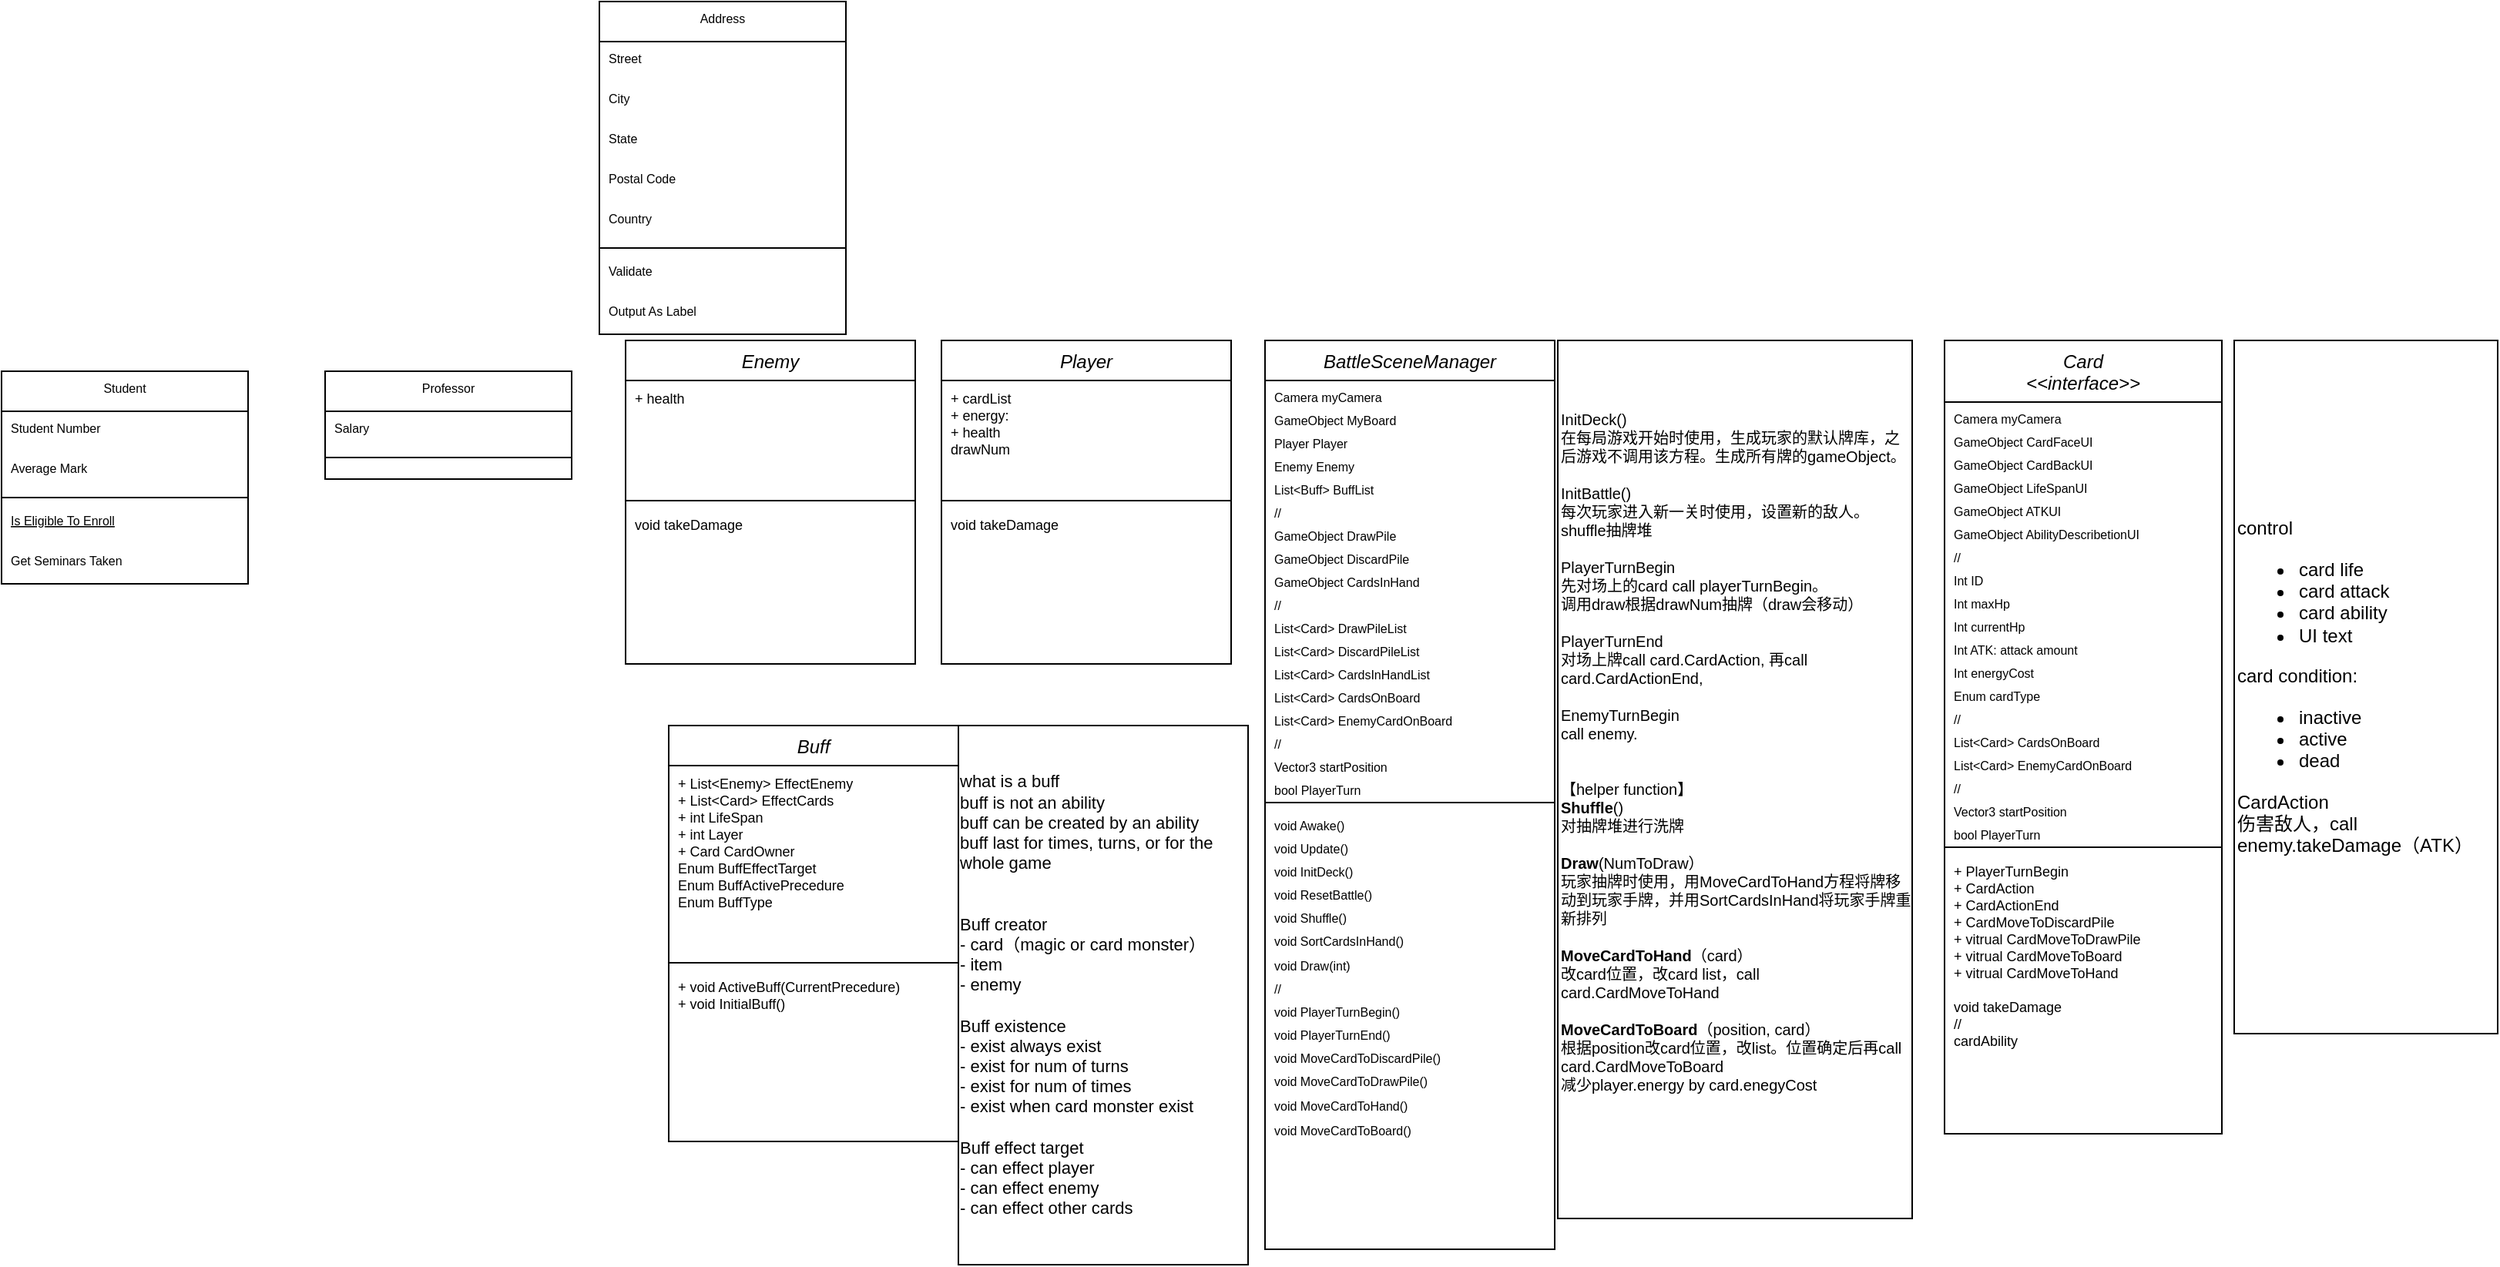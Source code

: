 <mxfile version="21.3.5" type="github">
  <diagram id="C5RBs43oDa-KdzZeNtuy" name="Page-1">
    <mxGraphModel dx="1185" dy="661" grid="1" gridSize="10" guides="1" tooltips="1" connect="1" arrows="1" fold="1" page="1" pageScale="1" pageWidth="1920" pageHeight="1200" math="0" shadow="0">
      <root>
        <mxCell id="WIyWlLk6GJQsqaUBKTNV-0" />
        <mxCell id="WIyWlLk6GJQsqaUBKTNV-1" parent="WIyWlLk6GJQsqaUBKTNV-0" />
        <mxCell id="zkfFHV4jXpPFQw0GAbJ--0" value="BattleSceneManager" style="swimlane;fontStyle=2;align=center;verticalAlign=top;childLayout=stackLayout;horizontal=1;startSize=26;horizontalStack=0;resizeParent=1;resizeLast=0;collapsible=1;marginBottom=0;rounded=0;shadow=0;strokeWidth=1;fontSize=12;" parent="WIyWlLk6GJQsqaUBKTNV-1" vertex="1">
          <mxGeometry x="940" y="340" width="188" height="590" as="geometry">
            <mxRectangle x="230" y="140" width="160" height="26" as="alternateBounds" />
          </mxGeometry>
        </mxCell>
        <mxCell id="zkfFHV4jXpPFQw0GAbJ--1" value="Camera myCamera" style="text;align=left;verticalAlign=top;spacingLeft=4;spacingRight=4;overflow=hidden;rotatable=0;points=[[0,0.5],[1,0.5]];portConstraint=eastwest;fontSize=8;" parent="zkfFHV4jXpPFQw0GAbJ--0" vertex="1">
          <mxGeometry y="26" width="188" height="15" as="geometry" />
        </mxCell>
        <mxCell id="YYJl7h6oAbYJ0HVccWD1-96" value="GameObject MyBoard" style="text;align=left;verticalAlign=top;spacingLeft=4;spacingRight=4;overflow=hidden;rotatable=0;points=[[0,0.5],[1,0.5]];portConstraint=eastwest;rounded=0;shadow=0;html=0;fontSize=8;" vertex="1" parent="zkfFHV4jXpPFQw0GAbJ--0">
          <mxGeometry y="41" width="188" height="15" as="geometry" />
        </mxCell>
        <mxCell id="zkfFHV4jXpPFQw0GAbJ--2" value="Player Player" style="text;align=left;verticalAlign=top;spacingLeft=4;spacingRight=4;overflow=hidden;rotatable=0;points=[[0,0.5],[1,0.5]];portConstraint=eastwest;rounded=0;shadow=0;html=0;fontSize=8;" parent="zkfFHV4jXpPFQw0GAbJ--0" vertex="1">
          <mxGeometry y="56" width="188" height="15" as="geometry" />
        </mxCell>
        <mxCell id="YYJl7h6oAbYJ0HVccWD1-98" value="Enemy Enemy" style="text;align=left;verticalAlign=top;spacingLeft=4;spacingRight=4;overflow=hidden;rotatable=0;points=[[0,0.5],[1,0.5]];portConstraint=eastwest;rounded=0;shadow=0;html=0;fontSize=8;" vertex="1" parent="zkfFHV4jXpPFQw0GAbJ--0">
          <mxGeometry y="71" width="188" height="15" as="geometry" />
        </mxCell>
        <mxCell id="YYJl7h6oAbYJ0HVccWD1-99" value="List&lt;Buff&gt; BuffList" style="text;align=left;verticalAlign=top;spacingLeft=4;spacingRight=4;overflow=hidden;rotatable=0;points=[[0,0.5],[1,0.5]];portConstraint=eastwest;rounded=0;shadow=0;html=0;fontSize=8;" vertex="1" parent="zkfFHV4jXpPFQw0GAbJ--0">
          <mxGeometry y="86" width="188" height="15" as="geometry" />
        </mxCell>
        <mxCell id="YYJl7h6oAbYJ0HVccWD1-97" value="//" style="text;align=left;verticalAlign=top;spacingLeft=4;spacingRight=4;overflow=hidden;rotatable=0;points=[[0,0.5],[1,0.5]];portConstraint=eastwest;rounded=0;shadow=0;html=0;fontSize=8;" vertex="1" parent="zkfFHV4jXpPFQw0GAbJ--0">
          <mxGeometry y="101" width="188" height="15" as="geometry" />
        </mxCell>
        <mxCell id="zkfFHV4jXpPFQw0GAbJ--3" value="GameObject DrawPile" style="text;align=left;verticalAlign=top;spacingLeft=4;spacingRight=4;overflow=hidden;rotatable=0;points=[[0,0.5],[1,0.5]];portConstraint=eastwest;rounded=0;shadow=0;html=0;fontSize=8;" parent="zkfFHV4jXpPFQw0GAbJ--0" vertex="1">
          <mxGeometry y="116" width="188" height="15" as="geometry" />
        </mxCell>
        <mxCell id="YYJl7h6oAbYJ0HVccWD1-6" value="GameObject DiscardPile" style="text;align=left;verticalAlign=top;spacingLeft=4;spacingRight=4;overflow=hidden;rotatable=0;points=[[0,0.5],[1,0.5]];portConstraint=eastwest;rounded=0;shadow=0;html=0;fontSize=8;" vertex="1" parent="zkfFHV4jXpPFQw0GAbJ--0">
          <mxGeometry y="131" width="188" height="15" as="geometry" />
        </mxCell>
        <mxCell id="zkfFHV4jXpPFQw0GAbJ--5" value="GameObject CardsInHand&#xa;" style="text;align=left;verticalAlign=top;spacingLeft=4;spacingRight=4;overflow=hidden;rotatable=0;points=[[0,0.5],[1,0.5]];portConstraint=eastwest;fontSize=8;" parent="zkfFHV4jXpPFQw0GAbJ--0" vertex="1">
          <mxGeometry y="146" width="188" height="15" as="geometry" />
        </mxCell>
        <mxCell id="YYJl7h6oAbYJ0HVccWD1-19" value="//" style="text;align=left;verticalAlign=top;spacingLeft=4;spacingRight=4;overflow=hidden;rotatable=0;points=[[0,0.5],[1,0.5]];portConstraint=eastwest;fontSize=8;" vertex="1" parent="zkfFHV4jXpPFQw0GAbJ--0">
          <mxGeometry y="161" width="188" height="15" as="geometry" />
        </mxCell>
        <mxCell id="YYJl7h6oAbYJ0HVccWD1-8" value="List&lt;Card&gt; DrawPileList" style="text;align=left;verticalAlign=top;spacingLeft=4;spacingRight=4;overflow=hidden;rotatable=0;points=[[0,0.5],[1,0.5]];portConstraint=eastwest;fontSize=8;" vertex="1" parent="zkfFHV4jXpPFQw0GAbJ--0">
          <mxGeometry y="176" width="188" height="15" as="geometry" />
        </mxCell>
        <mxCell id="YYJl7h6oAbYJ0HVccWD1-20" value="List&lt;Card&gt; DiscardPileList" style="text;align=left;verticalAlign=top;spacingLeft=4;spacingRight=4;overflow=hidden;rotatable=0;points=[[0,0.5],[1,0.5]];portConstraint=eastwest;fontSize=8;" vertex="1" parent="zkfFHV4jXpPFQw0GAbJ--0">
          <mxGeometry y="191" width="188" height="15" as="geometry" />
        </mxCell>
        <mxCell id="YYJl7h6oAbYJ0HVccWD1-10" value="List&lt;Card&gt; CardsInHandList" style="text;align=left;verticalAlign=top;spacingLeft=4;spacingRight=4;overflow=hidden;rotatable=0;points=[[0,0.5],[1,0.5]];portConstraint=eastwest;fontSize=8;" vertex="1" parent="zkfFHV4jXpPFQw0GAbJ--0">
          <mxGeometry y="206" width="188" height="15" as="geometry" />
        </mxCell>
        <mxCell id="YYJl7h6oAbYJ0HVccWD1-21" value="List&lt;Card&gt; CardsOnBoard&#xa;" style="text;align=left;verticalAlign=top;spacingLeft=4;spacingRight=4;overflow=hidden;rotatable=0;points=[[0,0.5],[1,0.5]];portConstraint=eastwest;fontSize=8;" vertex="1" parent="zkfFHV4jXpPFQw0GAbJ--0">
          <mxGeometry y="221" width="188" height="15" as="geometry" />
        </mxCell>
        <mxCell id="YYJl7h6oAbYJ0HVccWD1-63" value="List&lt;Card&gt; EnemyCardOnBoard&#xa;" style="text;align=left;verticalAlign=top;spacingLeft=4;spacingRight=4;overflow=hidden;rotatable=0;points=[[0,0.5],[1,0.5]];portConstraint=eastwest;fontSize=8;" vertex="1" parent="zkfFHV4jXpPFQw0GAbJ--0">
          <mxGeometry y="236" width="188" height="15" as="geometry" />
        </mxCell>
        <mxCell id="YYJl7h6oAbYJ0HVccWD1-22" value="//" style="text;align=left;verticalAlign=top;spacingLeft=4;spacingRight=4;overflow=hidden;rotatable=0;points=[[0,0.5],[1,0.5]];portConstraint=eastwest;fontSize=8;" vertex="1" parent="zkfFHV4jXpPFQw0GAbJ--0">
          <mxGeometry y="251" width="188" height="15" as="geometry" />
        </mxCell>
        <mxCell id="YYJl7h6oAbYJ0HVccWD1-17" value="Vector3 startPosition&#xa;" style="text;align=left;verticalAlign=top;spacingLeft=4;spacingRight=4;overflow=hidden;rotatable=0;points=[[0,0.5],[1,0.5]];portConstraint=eastwest;fontSize=8;" vertex="1" parent="zkfFHV4jXpPFQw0GAbJ--0">
          <mxGeometry y="266" width="188" height="15" as="geometry" />
        </mxCell>
        <mxCell id="YYJl7h6oAbYJ0HVccWD1-14" value="bool PlayerTurn&#xa;" style="text;align=left;verticalAlign=top;spacingLeft=4;spacingRight=4;overflow=hidden;rotatable=0;points=[[0,0.5],[1,0.5]];portConstraint=eastwest;fontSize=8;" vertex="1" parent="zkfFHV4jXpPFQw0GAbJ--0">
          <mxGeometry y="281" width="188" height="15" as="geometry" />
        </mxCell>
        <mxCell id="YYJl7h6oAbYJ0HVccWD1-13" value="" style="line;html=1;strokeWidth=1;align=left;verticalAlign=middle;spacingTop=-1;spacingLeft=3;spacingRight=3;rotatable=0;labelPosition=right;points=[];portConstraint=eastwest;fontSize=8;" vertex="1" parent="zkfFHV4jXpPFQw0GAbJ--0">
          <mxGeometry y="296" width="188" height="8" as="geometry" />
        </mxCell>
        <mxCell id="YYJl7h6oAbYJ0HVccWD1-23" value="void Awake()" style="text;align=left;verticalAlign=top;spacingLeft=4;spacingRight=4;overflow=hidden;rotatable=0;points=[[0,0.5],[1,0.5]];portConstraint=eastwest;fontSize=8;" vertex="1" parent="zkfFHV4jXpPFQw0GAbJ--0">
          <mxGeometry y="304" width="188" height="15" as="geometry" />
        </mxCell>
        <mxCell id="YYJl7h6oAbYJ0HVccWD1-24" value="void Update()" style="text;align=left;verticalAlign=top;spacingLeft=4;spacingRight=4;overflow=hidden;rotatable=0;points=[[0,0.5],[1,0.5]];portConstraint=eastwest;fontSize=8;" vertex="1" parent="zkfFHV4jXpPFQw0GAbJ--0">
          <mxGeometry y="319" width="188" height="15" as="geometry" />
        </mxCell>
        <mxCell id="YYJl7h6oAbYJ0HVccWD1-30" value="void InitDeck()" style="text;align=left;verticalAlign=top;spacingLeft=4;spacingRight=4;overflow=hidden;rotatable=0;points=[[0,0.5],[1,0.5]];portConstraint=eastwest;fontSize=8;" vertex="1" parent="zkfFHV4jXpPFQw0GAbJ--0">
          <mxGeometry y="334" width="188" height="15" as="geometry" />
        </mxCell>
        <mxCell id="YYJl7h6oAbYJ0HVccWD1-32" value="void ResetBattle()" style="text;align=left;verticalAlign=top;spacingLeft=4;spacingRight=4;overflow=hidden;rotatable=0;points=[[0,0.5],[1,0.5]];portConstraint=eastwest;fontSize=8;" vertex="1" parent="zkfFHV4jXpPFQw0GAbJ--0">
          <mxGeometry y="349" width="188" height="15" as="geometry" />
        </mxCell>
        <mxCell id="YYJl7h6oAbYJ0HVccWD1-26" value="void Shuffle()&#xa;" style="text;align=left;verticalAlign=top;spacingLeft=4;spacingRight=4;overflow=hidden;rotatable=0;points=[[0,0.5],[1,0.5]];portConstraint=eastwest;fontSize=8;" vertex="1" parent="zkfFHV4jXpPFQw0GAbJ--0">
          <mxGeometry y="364" width="188" height="15" as="geometry" />
        </mxCell>
        <mxCell id="YYJl7h6oAbYJ0HVccWD1-58" value="void SortCardsInHand()" style="text;align=left;verticalAlign=top;spacingLeft=4;spacingRight=4;overflow=hidden;rotatable=0;points=[[0,0.5],[1,0.5]];portConstraint=eastwest;fontSize=8;" vertex="1" parent="zkfFHV4jXpPFQw0GAbJ--0">
          <mxGeometry y="379" width="188" height="16" as="geometry" />
        </mxCell>
        <mxCell id="YYJl7h6oAbYJ0HVccWD1-25" value="void Draw(int)&#xa;" style="text;align=left;verticalAlign=top;spacingLeft=4;spacingRight=4;overflow=hidden;rotatable=0;points=[[0,0.5],[1,0.5]];portConstraint=eastwest;fontSize=8;" vertex="1" parent="zkfFHV4jXpPFQw0GAbJ--0">
          <mxGeometry y="395" width="188" height="15" as="geometry" />
        </mxCell>
        <mxCell id="YYJl7h6oAbYJ0HVccWD1-59" value="//&#xa;" style="text;align=left;verticalAlign=top;spacingLeft=4;spacingRight=4;overflow=hidden;rotatable=0;points=[[0,0.5],[1,0.5]];portConstraint=eastwest;fontSize=8;" vertex="1" parent="zkfFHV4jXpPFQw0GAbJ--0">
          <mxGeometry y="410" width="188" height="15" as="geometry" />
        </mxCell>
        <mxCell id="YYJl7h6oAbYJ0HVccWD1-27" value="void PlayerTurnBegin()&#xa;" style="text;align=left;verticalAlign=top;spacingLeft=4;spacingRight=4;overflow=hidden;rotatable=0;points=[[0,0.5],[1,0.5]];portConstraint=eastwest;fontSize=8;" vertex="1" parent="zkfFHV4jXpPFQw0GAbJ--0">
          <mxGeometry y="425" width="188" height="15" as="geometry" />
        </mxCell>
        <mxCell id="YYJl7h6oAbYJ0HVccWD1-28" value="void PlayerTurnEnd()&#xa;" style="text;align=left;verticalAlign=top;spacingLeft=4;spacingRight=4;overflow=hidden;rotatable=0;points=[[0,0.5],[1,0.5]];portConstraint=eastwest;fontSize=8;" vertex="1" parent="zkfFHV4jXpPFQw0GAbJ--0">
          <mxGeometry y="440" width="188" height="15" as="geometry" />
        </mxCell>
        <mxCell id="YYJl7h6oAbYJ0HVccWD1-29" value="void MoveCardToDiscardPile()" style="text;align=left;verticalAlign=top;spacingLeft=4;spacingRight=4;overflow=hidden;rotatable=0;points=[[0,0.5],[1,0.5]];portConstraint=eastwest;fontSize=8;" vertex="1" parent="zkfFHV4jXpPFQw0GAbJ--0">
          <mxGeometry y="455" width="188" height="15" as="geometry" />
        </mxCell>
        <mxCell id="YYJl7h6oAbYJ0HVccWD1-31" value="void MoveCardToDrawPile()&#xa;" style="text;align=left;verticalAlign=top;spacingLeft=4;spacingRight=4;overflow=hidden;rotatable=0;points=[[0,0.5],[1,0.5]];portConstraint=eastwest;fontSize=8;" vertex="1" parent="zkfFHV4jXpPFQw0GAbJ--0">
          <mxGeometry y="470" width="188" height="16" as="geometry" />
        </mxCell>
        <mxCell id="YYJl7h6oAbYJ0HVccWD1-56" value="void MoveCardToHand()&#xa;" style="text;align=left;verticalAlign=top;spacingLeft=4;spacingRight=4;overflow=hidden;rotatable=0;points=[[0,0.5],[1,0.5]];portConstraint=eastwest;fontSize=8;" vertex="1" parent="zkfFHV4jXpPFQw0GAbJ--0">
          <mxGeometry y="486" width="188" height="16" as="geometry" />
        </mxCell>
        <mxCell id="YYJl7h6oAbYJ0HVccWD1-57" value="void MoveCardToBoard()" style="text;align=left;verticalAlign=top;spacingLeft=4;spacingRight=4;overflow=hidden;rotatable=0;points=[[0,0.5],[1,0.5]];portConstraint=eastwest;fontSize=8;" vertex="1" parent="zkfFHV4jXpPFQw0GAbJ--0">
          <mxGeometry y="502" width="188" height="16" as="geometry" />
        </mxCell>
        <mxCell id="zkfFHV4jXpPFQw0GAbJ--6" value="Student" style="swimlane;fontStyle=0;align=center;verticalAlign=top;childLayout=stackLayout;horizontal=1;startSize=26;horizontalStack=0;resizeParent=1;resizeLast=0;collapsible=1;marginBottom=0;rounded=0;shadow=0;strokeWidth=1;fontSize=8;" parent="WIyWlLk6GJQsqaUBKTNV-1" vertex="1">
          <mxGeometry x="120" y="360" width="160" height="138" as="geometry">
            <mxRectangle x="130" y="380" width="160" height="26" as="alternateBounds" />
          </mxGeometry>
        </mxCell>
        <mxCell id="zkfFHV4jXpPFQw0GAbJ--7" value="Student Number" style="text;align=left;verticalAlign=top;spacingLeft=4;spacingRight=4;overflow=hidden;rotatable=0;points=[[0,0.5],[1,0.5]];portConstraint=eastwest;fontSize=8;" parent="zkfFHV4jXpPFQw0GAbJ--6" vertex="1">
          <mxGeometry y="26" width="160" height="26" as="geometry" />
        </mxCell>
        <mxCell id="zkfFHV4jXpPFQw0GAbJ--8" value="Average Mark" style="text;align=left;verticalAlign=top;spacingLeft=4;spacingRight=4;overflow=hidden;rotatable=0;points=[[0,0.5],[1,0.5]];portConstraint=eastwest;rounded=0;shadow=0;html=0;fontSize=8;" parent="zkfFHV4jXpPFQw0GAbJ--6" vertex="1">
          <mxGeometry y="52" width="160" height="26" as="geometry" />
        </mxCell>
        <mxCell id="zkfFHV4jXpPFQw0GAbJ--9" value="" style="line;html=1;strokeWidth=1;align=left;verticalAlign=middle;spacingTop=-1;spacingLeft=3;spacingRight=3;rotatable=0;labelPosition=right;points=[];portConstraint=eastwest;fontSize=8;" parent="zkfFHV4jXpPFQw0GAbJ--6" vertex="1">
          <mxGeometry y="78" width="160" height="8" as="geometry" />
        </mxCell>
        <mxCell id="zkfFHV4jXpPFQw0GAbJ--10" value="Is Eligible To Enroll" style="text;align=left;verticalAlign=top;spacingLeft=4;spacingRight=4;overflow=hidden;rotatable=0;points=[[0,0.5],[1,0.5]];portConstraint=eastwest;fontStyle=4;fontSize=8;" parent="zkfFHV4jXpPFQw0GAbJ--6" vertex="1">
          <mxGeometry y="86" width="160" height="26" as="geometry" />
        </mxCell>
        <mxCell id="zkfFHV4jXpPFQw0GAbJ--11" value="Get Seminars Taken" style="text;align=left;verticalAlign=top;spacingLeft=4;spacingRight=4;overflow=hidden;rotatable=0;points=[[0,0.5],[1,0.5]];portConstraint=eastwest;fontSize=8;" parent="zkfFHV4jXpPFQw0GAbJ--6" vertex="1">
          <mxGeometry y="112" width="160" height="26" as="geometry" />
        </mxCell>
        <mxCell id="zkfFHV4jXpPFQw0GAbJ--13" value="Professor" style="swimlane;fontStyle=0;align=center;verticalAlign=top;childLayout=stackLayout;horizontal=1;startSize=26;horizontalStack=0;resizeParent=1;resizeLast=0;collapsible=1;marginBottom=0;rounded=0;shadow=0;strokeWidth=1;fontSize=8;" parent="WIyWlLk6GJQsqaUBKTNV-1" vertex="1">
          <mxGeometry x="330" y="360" width="160" height="70" as="geometry">
            <mxRectangle x="340" y="380" width="170" height="26" as="alternateBounds" />
          </mxGeometry>
        </mxCell>
        <mxCell id="zkfFHV4jXpPFQw0GAbJ--14" value="Salary" style="text;align=left;verticalAlign=top;spacingLeft=4;spacingRight=4;overflow=hidden;rotatable=0;points=[[0,0.5],[1,0.5]];portConstraint=eastwest;fontSize=8;" parent="zkfFHV4jXpPFQw0GAbJ--13" vertex="1">
          <mxGeometry y="26" width="160" height="26" as="geometry" />
        </mxCell>
        <mxCell id="zkfFHV4jXpPFQw0GAbJ--15" value="" style="line;html=1;strokeWidth=1;align=left;verticalAlign=middle;spacingTop=-1;spacingLeft=3;spacingRight=3;rotatable=0;labelPosition=right;points=[];portConstraint=eastwest;fontSize=8;" parent="zkfFHV4jXpPFQw0GAbJ--13" vertex="1">
          <mxGeometry y="52" width="160" height="8" as="geometry" />
        </mxCell>
        <mxCell id="zkfFHV4jXpPFQw0GAbJ--17" value="Address" style="swimlane;fontStyle=0;align=center;verticalAlign=top;childLayout=stackLayout;horizontal=1;startSize=26;horizontalStack=0;resizeParent=1;resizeLast=0;collapsible=1;marginBottom=0;rounded=0;shadow=0;strokeWidth=1;fontSize=8;" parent="WIyWlLk6GJQsqaUBKTNV-1" vertex="1">
          <mxGeometry x="508" y="120" width="160" height="216" as="geometry">
            <mxRectangle x="550" y="140" width="160" height="26" as="alternateBounds" />
          </mxGeometry>
        </mxCell>
        <mxCell id="zkfFHV4jXpPFQw0GAbJ--18" value="Street" style="text;align=left;verticalAlign=top;spacingLeft=4;spacingRight=4;overflow=hidden;rotatable=0;points=[[0,0.5],[1,0.5]];portConstraint=eastwest;fontSize=8;" parent="zkfFHV4jXpPFQw0GAbJ--17" vertex="1">
          <mxGeometry y="26" width="160" height="26" as="geometry" />
        </mxCell>
        <mxCell id="zkfFHV4jXpPFQw0GAbJ--19" value="City" style="text;align=left;verticalAlign=top;spacingLeft=4;spacingRight=4;overflow=hidden;rotatable=0;points=[[0,0.5],[1,0.5]];portConstraint=eastwest;rounded=0;shadow=0;html=0;fontSize=8;" parent="zkfFHV4jXpPFQw0GAbJ--17" vertex="1">
          <mxGeometry y="52" width="160" height="26" as="geometry" />
        </mxCell>
        <mxCell id="zkfFHV4jXpPFQw0GAbJ--20" value="State" style="text;align=left;verticalAlign=top;spacingLeft=4;spacingRight=4;overflow=hidden;rotatable=0;points=[[0,0.5],[1,0.5]];portConstraint=eastwest;rounded=0;shadow=0;html=0;fontSize=8;" parent="zkfFHV4jXpPFQw0GAbJ--17" vertex="1">
          <mxGeometry y="78" width="160" height="26" as="geometry" />
        </mxCell>
        <mxCell id="zkfFHV4jXpPFQw0GAbJ--21" value="Postal Code" style="text;align=left;verticalAlign=top;spacingLeft=4;spacingRight=4;overflow=hidden;rotatable=0;points=[[0,0.5],[1,0.5]];portConstraint=eastwest;rounded=0;shadow=0;html=0;fontSize=8;" parent="zkfFHV4jXpPFQw0GAbJ--17" vertex="1">
          <mxGeometry y="104" width="160" height="26" as="geometry" />
        </mxCell>
        <mxCell id="zkfFHV4jXpPFQw0GAbJ--22" value="Country" style="text;align=left;verticalAlign=top;spacingLeft=4;spacingRight=4;overflow=hidden;rotatable=0;points=[[0,0.5],[1,0.5]];portConstraint=eastwest;rounded=0;shadow=0;html=0;fontSize=8;" parent="zkfFHV4jXpPFQw0GAbJ--17" vertex="1">
          <mxGeometry y="130" width="160" height="26" as="geometry" />
        </mxCell>
        <mxCell id="zkfFHV4jXpPFQw0GAbJ--23" value="" style="line;html=1;strokeWidth=1;align=left;verticalAlign=middle;spacingTop=-1;spacingLeft=3;spacingRight=3;rotatable=0;labelPosition=right;points=[];portConstraint=eastwest;fontSize=8;" parent="zkfFHV4jXpPFQw0GAbJ--17" vertex="1">
          <mxGeometry y="156" width="160" height="8" as="geometry" />
        </mxCell>
        <mxCell id="zkfFHV4jXpPFQw0GAbJ--24" value="Validate" style="text;align=left;verticalAlign=top;spacingLeft=4;spacingRight=4;overflow=hidden;rotatable=0;points=[[0,0.5],[1,0.5]];portConstraint=eastwest;fontSize=8;" parent="zkfFHV4jXpPFQw0GAbJ--17" vertex="1">
          <mxGeometry y="164" width="160" height="26" as="geometry" />
        </mxCell>
        <mxCell id="zkfFHV4jXpPFQw0GAbJ--25" value="Output As Label" style="text;align=left;verticalAlign=top;spacingLeft=4;spacingRight=4;overflow=hidden;rotatable=0;points=[[0,0.5],[1,0.5]];portConstraint=eastwest;fontSize=8;" parent="zkfFHV4jXpPFQw0GAbJ--17" vertex="1">
          <mxGeometry y="190" width="160" height="26" as="geometry" />
        </mxCell>
        <mxCell id="YYJl7h6oAbYJ0HVccWD1-62" value="&lt;font style=&quot;font-size: 10px;&quot;&gt;&lt;font style=&quot;font-size: 10px;&quot;&gt;InitDeck()&amp;nbsp;&lt;br style=&quot;font-size: 10px;&quot;&gt;在每局游戏开始时使用，生成玩家的默认牌库，之后游戏不调用该方程。生成所有牌的gameObject。&lt;br style=&quot;font-size: 10px;&quot;&gt;&lt;br style=&quot;font-size: 10px;&quot;&gt;InitBattle()&lt;br style=&quot;font-size: 10px;&quot;&gt;每次玩家进入新一关时使用，设置新的敌人。shuffle抽牌堆&lt;br&gt;&lt;br&gt;PlayerTurnBegin&lt;br&gt;先对场上的card call playerTurnBegin。&lt;br&gt;调用draw根据drawNum抽牌（draw会移动）&lt;br&gt;&lt;br&gt;PlayerTurnEnd&lt;br&gt;对场上牌call card.CardAction, 再call card.CardActionEnd,&lt;br&gt;&lt;br&gt;EnemyTurnBegin&lt;br&gt;call enemy.&lt;br&gt;&lt;br&gt;&lt;br&gt;【helper function】&lt;br style=&quot;font-size: 10px;&quot;&gt;&lt;b&gt;Shuffle&lt;/b&gt;()&lt;br style=&quot;font-size: 10px;&quot;&gt;对抽牌堆进行洗牌&lt;br style=&quot;font-size: 10px;&quot;&gt;&lt;br style=&quot;font-size: 10px;&quot;&gt;&lt;b&gt;Draw&lt;/b&gt;(NumToDraw）&lt;br style=&quot;font-size: 10px;&quot;&gt;玩家抽牌时使用，用MoveCardToHand方程将牌移动到玩家手牌，并用SortCardsInHand将玩家手牌重新排列&lt;br&gt;&lt;/font&gt;&lt;br&gt;&lt;b&gt;MoveCardToHand&lt;/b&gt;（card）&lt;br&gt;改card位置，改card list，call card.CardMoveToHand&amp;nbsp;&lt;br style=&quot;font-size: 10px;&quot;&gt;&lt;br&gt;&lt;b&gt;MoveCardToBoard&lt;/b&gt;（position, card）&lt;br&gt;根据position改card位置，改list。位置确定后再call card.CardMoveToBoard&lt;br&gt;减少player.energy by card.enegyCost&lt;br&gt;&lt;br&gt;&lt;br style=&quot;font-size: 10px;&quot;&gt;&lt;/font&gt;&lt;br style=&quot;font-size: 10px;&quot;&gt;&lt;div style=&quot;text-align: justify; font-size: 10px;&quot;&gt;&lt;/div&gt;" style="rounded=0;whiteSpace=wrap;html=1;align=left;fontSize=10;" vertex="1" parent="WIyWlLk6GJQsqaUBKTNV-1">
          <mxGeometry x="1130" y="340" width="230" height="570" as="geometry" />
        </mxCell>
        <mxCell id="YYJl7h6oAbYJ0HVccWD1-64" value="Card&#xa;&lt;&lt;interface&gt;&gt;" style="swimlane;fontStyle=2;align=center;verticalAlign=top;childLayout=stackLayout;horizontal=1;startSize=40;horizontalStack=0;resizeParent=1;resizeLast=0;collapsible=1;marginBottom=0;rounded=0;shadow=0;strokeWidth=1;fontSize=12;" vertex="1" parent="WIyWlLk6GJQsqaUBKTNV-1">
          <mxGeometry x="1381" y="340" width="180" height="515" as="geometry">
            <mxRectangle x="230" y="140" width="160" height="26" as="alternateBounds" />
          </mxGeometry>
        </mxCell>
        <mxCell id="YYJl7h6oAbYJ0HVccWD1-65" value="Camera myCamera" style="text;align=left;verticalAlign=top;spacingLeft=4;spacingRight=4;overflow=hidden;rotatable=0;points=[[0,0.5],[1,0.5]];portConstraint=eastwest;fontSize=8;" vertex="1" parent="YYJl7h6oAbYJ0HVccWD1-64">
          <mxGeometry y="40" width="180" height="15" as="geometry" />
        </mxCell>
        <mxCell id="YYJl7h6oAbYJ0HVccWD1-66" value="GameObject CardFaceUI&#xa;" style="text;align=left;verticalAlign=top;spacingLeft=4;spacingRight=4;overflow=hidden;rotatable=0;points=[[0,0.5],[1,0.5]];portConstraint=eastwest;rounded=0;shadow=0;html=0;fontSize=8;" vertex="1" parent="YYJl7h6oAbYJ0HVccWD1-64">
          <mxGeometry y="55" width="180" height="15" as="geometry" />
        </mxCell>
        <mxCell id="YYJl7h6oAbYJ0HVccWD1-67" value="GameObject CardBackUI&#xa;" style="text;align=left;verticalAlign=top;spacingLeft=4;spacingRight=4;overflow=hidden;rotatable=0;points=[[0,0.5],[1,0.5]];portConstraint=eastwest;rounded=0;shadow=0;html=0;fontSize=8;" vertex="1" parent="YYJl7h6oAbYJ0HVccWD1-64">
          <mxGeometry y="70" width="180" height="15" as="geometry" />
        </mxCell>
        <mxCell id="YYJl7h6oAbYJ0HVccWD1-68" value="GameObject LifeSpanUI" style="text;align=left;verticalAlign=top;spacingLeft=4;spacingRight=4;overflow=hidden;rotatable=0;points=[[0,0.5],[1,0.5]];portConstraint=eastwest;rounded=0;shadow=0;html=0;fontSize=8;" vertex="1" parent="YYJl7h6oAbYJ0HVccWD1-64">
          <mxGeometry y="85" width="180" height="15" as="geometry" />
        </mxCell>
        <mxCell id="YYJl7h6oAbYJ0HVccWD1-94" value="GameObject ATKUI&#xa;" style="text;align=left;verticalAlign=top;spacingLeft=4;spacingRight=4;overflow=hidden;rotatable=0;points=[[0,0.5],[1,0.5]];portConstraint=eastwest;rounded=0;shadow=0;html=0;fontSize=8;" vertex="1" parent="YYJl7h6oAbYJ0HVccWD1-64">
          <mxGeometry y="100" width="180" height="15" as="geometry" />
        </mxCell>
        <mxCell id="YYJl7h6oAbYJ0HVccWD1-95" value="GameObject AbilityDescribetionUI" style="text;align=left;verticalAlign=top;spacingLeft=4;spacingRight=4;overflow=hidden;rotatable=0;points=[[0,0.5],[1,0.5]];portConstraint=eastwest;rounded=0;shadow=0;html=0;fontSize=8;" vertex="1" parent="YYJl7h6oAbYJ0HVccWD1-64">
          <mxGeometry y="115" width="180" height="15" as="geometry" />
        </mxCell>
        <mxCell id="YYJl7h6oAbYJ0HVccWD1-70" value="//" style="text;align=left;verticalAlign=top;spacingLeft=4;spacingRight=4;overflow=hidden;rotatable=0;points=[[0,0.5],[1,0.5]];portConstraint=eastwest;fontSize=8;" vertex="1" parent="YYJl7h6oAbYJ0HVccWD1-64">
          <mxGeometry y="130" width="180" height="15" as="geometry" />
        </mxCell>
        <mxCell id="YYJl7h6oAbYJ0HVccWD1-69" value="Int ID&#xa;" style="text;align=left;verticalAlign=top;spacingLeft=4;spacingRight=4;overflow=hidden;rotatable=0;points=[[0,0.5],[1,0.5]];portConstraint=eastwest;fontSize=8;" vertex="1" parent="YYJl7h6oAbYJ0HVccWD1-64">
          <mxGeometry y="145" width="180" height="15" as="geometry" />
        </mxCell>
        <mxCell id="YYJl7h6oAbYJ0HVccWD1-71" value="Int maxHp&#xa;" style="text;align=left;verticalAlign=top;spacingLeft=4;spacingRight=4;overflow=hidden;rotatable=0;points=[[0,0.5],[1,0.5]];portConstraint=eastwest;fontSize=8;" vertex="1" parent="YYJl7h6oAbYJ0HVccWD1-64">
          <mxGeometry y="160" width="180" height="15" as="geometry" />
        </mxCell>
        <mxCell id="YYJl7h6oAbYJ0HVccWD1-72" value="Int currentHp" style="text;align=left;verticalAlign=top;spacingLeft=4;spacingRight=4;overflow=hidden;rotatable=0;points=[[0,0.5],[1,0.5]];portConstraint=eastwest;fontSize=8;" vertex="1" parent="YYJl7h6oAbYJ0HVccWD1-64">
          <mxGeometry y="175" width="180" height="15" as="geometry" />
        </mxCell>
        <mxCell id="YYJl7h6oAbYJ0HVccWD1-145" value="Int ATK: attack amount" style="text;align=left;verticalAlign=top;spacingLeft=4;spacingRight=4;overflow=hidden;rotatable=0;points=[[0,0.5],[1,0.5]];portConstraint=eastwest;fontSize=8;" vertex="1" parent="YYJl7h6oAbYJ0HVccWD1-64">
          <mxGeometry y="190" width="180" height="15" as="geometry" />
        </mxCell>
        <mxCell id="YYJl7h6oAbYJ0HVccWD1-148" value="Int energyCost" style="text;align=left;verticalAlign=top;spacingLeft=4;spacingRight=4;overflow=hidden;rotatable=0;points=[[0,0.5],[1,0.5]];portConstraint=eastwest;fontSize=8;" vertex="1" parent="YYJl7h6oAbYJ0HVccWD1-64">
          <mxGeometry y="205" width="180" height="15" as="geometry" />
        </mxCell>
        <mxCell id="YYJl7h6oAbYJ0HVccWD1-146" value="Enum cardType" style="text;align=left;verticalAlign=top;spacingLeft=4;spacingRight=4;overflow=hidden;rotatable=0;points=[[0,0.5],[1,0.5]];portConstraint=eastwest;fontSize=8;" vertex="1" parent="YYJl7h6oAbYJ0HVccWD1-64">
          <mxGeometry y="220" width="180" height="15" as="geometry" />
        </mxCell>
        <mxCell id="YYJl7h6oAbYJ0HVccWD1-149" value="//" style="text;align=left;verticalAlign=top;spacingLeft=4;spacingRight=4;overflow=hidden;rotatable=0;points=[[0,0.5],[1,0.5]];portConstraint=eastwest;fontSize=8;" vertex="1" parent="YYJl7h6oAbYJ0HVccWD1-64">
          <mxGeometry y="235" width="180" height="15" as="geometry" />
        </mxCell>
        <mxCell id="YYJl7h6oAbYJ0HVccWD1-74" value="List&lt;Card&gt; CardsOnBoard&#xa;" style="text;align=left;verticalAlign=top;spacingLeft=4;spacingRight=4;overflow=hidden;rotatable=0;points=[[0,0.5],[1,0.5]];portConstraint=eastwest;fontSize=8;" vertex="1" parent="YYJl7h6oAbYJ0HVccWD1-64">
          <mxGeometry y="250" width="180" height="15" as="geometry" />
        </mxCell>
        <mxCell id="YYJl7h6oAbYJ0HVccWD1-75" value="List&lt;Card&gt; EnemyCardOnBoard&#xa;" style="text;align=left;verticalAlign=top;spacingLeft=4;spacingRight=4;overflow=hidden;rotatable=0;points=[[0,0.5],[1,0.5]];portConstraint=eastwest;fontSize=8;" vertex="1" parent="YYJl7h6oAbYJ0HVccWD1-64">
          <mxGeometry y="265" width="180" height="15" as="geometry" />
        </mxCell>
        <mxCell id="YYJl7h6oAbYJ0HVccWD1-76" value="//" style="text;align=left;verticalAlign=top;spacingLeft=4;spacingRight=4;overflow=hidden;rotatable=0;points=[[0,0.5],[1,0.5]];portConstraint=eastwest;fontSize=8;" vertex="1" parent="YYJl7h6oAbYJ0HVccWD1-64">
          <mxGeometry y="280" width="180" height="15" as="geometry" />
        </mxCell>
        <mxCell id="YYJl7h6oAbYJ0HVccWD1-77" value="Vector3 startPosition&#xa;" style="text;align=left;verticalAlign=top;spacingLeft=4;spacingRight=4;overflow=hidden;rotatable=0;points=[[0,0.5],[1,0.5]];portConstraint=eastwest;fontSize=8;" vertex="1" parent="YYJl7h6oAbYJ0HVccWD1-64">
          <mxGeometry y="295" width="180" height="15" as="geometry" />
        </mxCell>
        <mxCell id="YYJl7h6oAbYJ0HVccWD1-78" value="bool PlayerTurn&#xa;" style="text;align=left;verticalAlign=top;spacingLeft=4;spacingRight=4;overflow=hidden;rotatable=0;points=[[0,0.5],[1,0.5]];portConstraint=eastwest;fontSize=8;" vertex="1" parent="YYJl7h6oAbYJ0HVccWD1-64">
          <mxGeometry y="310" width="180" height="15" as="geometry" />
        </mxCell>
        <mxCell id="YYJl7h6oAbYJ0HVccWD1-79" value="" style="line;html=1;strokeWidth=1;align=left;verticalAlign=middle;spacingTop=-1;spacingLeft=3;spacingRight=3;rotatable=0;labelPosition=right;points=[];portConstraint=eastwest;fontSize=8;" vertex="1" parent="YYJl7h6oAbYJ0HVccWD1-64">
          <mxGeometry y="325" width="180" height="8" as="geometry" />
        </mxCell>
        <mxCell id="YYJl7h6oAbYJ0HVccWD1-147" value="+ PlayerTurnBegin&#xa;+ CardAction&#xa;+ CardActionEnd&#xa;+ CardMoveToDiscardPile&#xa;+ vitrual CardMoveToDrawPile&#xa;+ vitrual CardMoveToBoard&#xa;+ vitrual CardMoveToHand&#xa;&#xa;void takeDamage&#xa;//&#xa;cardAbility&#xa;" style="text;align=left;verticalAlign=top;spacingLeft=4;spacingRight=4;overflow=hidden;rotatable=0;points=[[0,0.5],[1,0.5]];portConstraint=eastwest;fontSize=9;spacing=2;spacingBottom=0;spacingTop=0;" vertex="1" parent="YYJl7h6oAbYJ0HVccWD1-64">
          <mxGeometry y="333" width="180" height="137" as="geometry" />
        </mxCell>
        <mxCell id="YYJl7h6oAbYJ0HVccWD1-100" value="Player" style="swimlane;fontStyle=2;align=center;verticalAlign=top;childLayout=stackLayout;horizontal=1;startSize=26;horizontalStack=0;resizeParent=1;resizeLast=0;collapsible=1;marginBottom=0;rounded=0;shadow=0;strokeWidth=1;fontSize=12;" vertex="1" parent="WIyWlLk6GJQsqaUBKTNV-1">
          <mxGeometry x="730" y="340" width="188" height="210" as="geometry">
            <mxRectangle x="230" y="140" width="160" height="26" as="alternateBounds" />
          </mxGeometry>
        </mxCell>
        <mxCell id="YYJl7h6oAbYJ0HVccWD1-101" value="+ cardList&#xa;+ energy:&#xa;+ health&#xa;drawNum&#xa;" style="text;align=left;verticalAlign=top;spacingLeft=4;spacingRight=4;overflow=hidden;rotatable=0;points=[[0,0.5],[1,0.5]];portConstraint=eastwest;fontSize=9;" vertex="1" parent="YYJl7h6oAbYJ0HVccWD1-100">
          <mxGeometry y="26" width="188" height="74" as="geometry" />
        </mxCell>
        <mxCell id="YYJl7h6oAbYJ0HVccWD1-119" value="" style="line;html=1;strokeWidth=1;align=left;verticalAlign=middle;spacingTop=-1;spacingLeft=3;spacingRight=3;rotatable=0;labelPosition=right;points=[];portConstraint=eastwest;fontSize=8;" vertex="1" parent="YYJl7h6oAbYJ0HVccWD1-100">
          <mxGeometry y="100" width="188" height="8" as="geometry" />
        </mxCell>
        <mxCell id="YYJl7h6oAbYJ0HVccWD1-120" value="void takeDamage" style="text;align=left;verticalAlign=top;spacingLeft=4;spacingRight=4;overflow=hidden;rotatable=0;points=[[0,0.5],[1,0.5]];portConstraint=eastwest;fontSize=9;" vertex="1" parent="YYJl7h6oAbYJ0HVccWD1-100">
          <mxGeometry y="108" width="188" height="15" as="geometry" />
        </mxCell>
        <mxCell id="YYJl7h6oAbYJ0HVccWD1-135" value="Enemy" style="swimlane;fontStyle=2;align=center;verticalAlign=top;childLayout=stackLayout;horizontal=1;startSize=26;horizontalStack=0;resizeParent=1;resizeLast=0;collapsible=1;marginBottom=0;rounded=0;shadow=0;strokeWidth=1;fontSize=12;" vertex="1" parent="WIyWlLk6GJQsqaUBKTNV-1">
          <mxGeometry x="525" y="340" width="188" height="210" as="geometry">
            <mxRectangle x="230" y="140" width="160" height="26" as="alternateBounds" />
          </mxGeometry>
        </mxCell>
        <mxCell id="YYJl7h6oAbYJ0HVccWD1-136" value="+ health" style="text;align=left;verticalAlign=top;spacingLeft=4;spacingRight=4;overflow=hidden;rotatable=0;points=[[0,0.5],[1,0.5]];portConstraint=eastwest;fontSize=9;" vertex="1" parent="YYJl7h6oAbYJ0HVccWD1-135">
          <mxGeometry y="26" width="188" height="74" as="geometry" />
        </mxCell>
        <mxCell id="YYJl7h6oAbYJ0HVccWD1-137" value="" style="line;html=1;strokeWidth=1;align=left;verticalAlign=middle;spacingTop=-1;spacingLeft=3;spacingRight=3;rotatable=0;labelPosition=right;points=[];portConstraint=eastwest;fontSize=8;" vertex="1" parent="YYJl7h6oAbYJ0HVccWD1-135">
          <mxGeometry y="100" width="188" height="8" as="geometry" />
        </mxCell>
        <mxCell id="YYJl7h6oAbYJ0HVccWD1-138" value="void takeDamage" style="text;align=left;verticalAlign=top;spacingLeft=4;spacingRight=4;overflow=hidden;rotatable=0;points=[[0,0.5],[1,0.5]];portConstraint=eastwest;fontSize=9;" vertex="1" parent="YYJl7h6oAbYJ0HVccWD1-135">
          <mxGeometry y="108" width="188" height="15" as="geometry" />
        </mxCell>
        <mxCell id="YYJl7h6oAbYJ0HVccWD1-139" value="Buff" style="swimlane;fontStyle=2;align=center;verticalAlign=top;childLayout=stackLayout;horizontal=1;startSize=26;horizontalStack=0;resizeParent=1;resizeLast=0;collapsible=1;marginBottom=0;rounded=0;shadow=0;strokeWidth=1;fontSize=12;" vertex="1" parent="WIyWlLk6GJQsqaUBKTNV-1">
          <mxGeometry x="553" y="590" width="188" height="270" as="geometry">
            <mxRectangle x="230" y="140" width="160" height="26" as="alternateBounds" />
          </mxGeometry>
        </mxCell>
        <mxCell id="YYJl7h6oAbYJ0HVccWD1-140" value="+ List&lt;Enemy&gt; EffectEnemy &#xa;+ List&lt;Card&gt; EffectCards  &#xa;+ int LifeSpan&#xa;+ int Layer&#xa;+ Card CardOwner&#xa;Enum BuffEffectTarget&#xa;Enum BuffActivePrecedure&#xa;Enum BuffType&#xa;" style="text;align=left;verticalAlign=top;spacingLeft=4;spacingRight=4;overflow=hidden;rotatable=0;points=[[0,0.5],[1,0.5]];portConstraint=eastwest;fontSize=9;" vertex="1" parent="YYJl7h6oAbYJ0HVccWD1-139">
          <mxGeometry y="26" width="188" height="124" as="geometry" />
        </mxCell>
        <mxCell id="YYJl7h6oAbYJ0HVccWD1-141" value="" style="line;html=1;strokeWidth=1;align=left;verticalAlign=middle;spacingTop=-1;spacingLeft=3;spacingRight=3;rotatable=0;labelPosition=right;points=[];portConstraint=eastwest;fontSize=8;" vertex="1" parent="YYJl7h6oAbYJ0HVccWD1-139">
          <mxGeometry y="150" width="188" height="8" as="geometry" />
        </mxCell>
        <mxCell id="YYJl7h6oAbYJ0HVccWD1-142" value="+ void ActiveBuff(CurrentPrecedure)&#xa;+ void InitialBuff()&#xa;" style="text;align=left;verticalAlign=top;spacingLeft=4;spacingRight=4;overflow=hidden;rotatable=0;points=[[0,0.5],[1,0.5]];portConstraint=eastwest;fontSize=9;" vertex="1" parent="YYJl7h6oAbYJ0HVccWD1-139">
          <mxGeometry y="158" width="188" height="42" as="geometry" />
        </mxCell>
        <mxCell id="YYJl7h6oAbYJ0HVccWD1-143" value="&lt;div style=&quot;text-align: left; font-size: 11px;&quot;&gt;&lt;span style=&quot;background-color: initial; font-size: 11px;&quot;&gt;&lt;font style=&quot;font-size: 11px;&quot;&gt;what is a buff&lt;/font&gt;&lt;/span&gt;&lt;/div&gt;&lt;div style=&quot;text-align: left; font-size: 11px;&quot;&gt;&lt;span style=&quot;background-color: initial; font-size: 11px;&quot;&gt;&lt;font style=&quot;font-size: 11px;&quot;&gt;buff is not an ability&lt;/font&gt;&lt;/span&gt;&lt;/div&gt;&lt;div style=&quot;text-align: left; font-size: 11px;&quot;&gt;&lt;span style=&quot;background-color: initial; font-size: 11px;&quot;&gt;&lt;font style=&quot;font-size: 11px;&quot;&gt;buff can be created by an ability&lt;/font&gt;&lt;/span&gt;&lt;/div&gt;&lt;div style=&quot;text-align: left; font-size: 11px;&quot;&gt;&lt;span style=&quot;background-color: initial; font-size: 11px;&quot;&gt;&lt;font style=&quot;font-size: 11px;&quot;&gt;buff last for times, turns, or for the whole game&lt;/font&gt;&lt;/span&gt;&lt;/div&gt;&lt;div style=&quot;text-align: left; font-size: 11px;&quot;&gt;&lt;font style=&quot;font-size: 11px;&quot;&gt;&lt;br style=&quot;font-size: 11px;&quot;&gt;&lt;/font&gt;&lt;/div&gt;&lt;div style=&quot;text-align: left; font-size: 11px;&quot;&gt;&lt;font style=&quot;font-size: 11px;&quot;&gt;&lt;br style=&quot;font-size: 11px;&quot;&gt;&lt;/font&gt;&lt;/div&gt;&lt;div style=&quot;text-align: left; font-size: 11px;&quot;&gt;&lt;span style=&quot;background-color: initial; font-size: 11px;&quot;&gt;&lt;font style=&quot;font-size: 11px;&quot;&gt;Buff creator&lt;/font&gt;&lt;/span&gt;&lt;/div&gt;&lt;div style=&quot;text-align: left; font-size: 11px;&quot;&gt;&lt;span style=&quot;background-color: initial; font-size: 11px;&quot;&gt;&lt;font style=&quot;font-size: 11px;&quot;&gt;- card（magic or card monster）&lt;/font&gt;&lt;/span&gt;&lt;/div&gt;&lt;div style=&quot;text-align: left; font-size: 11px;&quot;&gt;&lt;span style=&quot;background-color: initial; font-size: 11px;&quot;&gt;&lt;font style=&quot;font-size: 11px;&quot;&gt;- item&lt;/font&gt;&lt;/span&gt;&lt;/div&gt;&lt;div style=&quot;text-align: left; font-size: 11px;&quot;&gt;&lt;span style=&quot;background-color: initial; font-size: 11px;&quot;&gt;&lt;font style=&quot;font-size: 11px;&quot;&gt;- enemy&lt;/font&gt;&lt;/span&gt;&lt;/div&gt;&lt;div style=&quot;text-align: left; font-size: 11px;&quot;&gt;&lt;font style=&quot;font-size: 11px;&quot;&gt;&lt;br style=&quot;font-size: 11px;&quot;&gt;&lt;/font&gt;&lt;/div&gt;&lt;div style=&quot;text-align: left; font-size: 11px;&quot;&gt;&lt;span style=&quot;background-color: initial; font-size: 11px;&quot;&gt;&lt;font style=&quot;font-size: 11px;&quot;&gt;Buff existence&lt;/font&gt;&lt;/span&gt;&lt;/div&gt;&lt;div style=&quot;text-align: left; font-size: 11px;&quot;&gt;&lt;span style=&quot;background-color: initial; font-size: 11px;&quot;&gt;&lt;font style=&quot;font-size: 11px;&quot;&gt;- exist always exist&lt;/font&gt;&lt;/span&gt;&lt;/div&gt;&lt;div style=&quot;text-align: left; font-size: 11px;&quot;&gt;&lt;span style=&quot;background-color: initial; font-size: 11px;&quot;&gt;&lt;font style=&quot;font-size: 11px;&quot;&gt;- exist for num of turns&lt;/font&gt;&lt;/span&gt;&lt;/div&gt;&lt;div style=&quot;text-align: left; font-size: 11px;&quot;&gt;&lt;span style=&quot;background-color: initial; font-size: 11px;&quot;&gt;&lt;font style=&quot;font-size: 11px;&quot;&gt;- exist for num of times&lt;/font&gt;&lt;/span&gt;&lt;/div&gt;&lt;div style=&quot;text-align: left; font-size: 11px;&quot;&gt;&lt;span style=&quot;background-color: initial; font-size: 11px;&quot;&gt;&lt;font style=&quot;font-size: 11px;&quot;&gt;- exist when card monster exist&lt;/font&gt;&lt;/span&gt;&lt;/div&gt;&lt;div style=&quot;text-align: left; font-size: 11px;&quot;&gt;&lt;font style=&quot;font-size: 11px;&quot;&gt;&lt;br style=&quot;font-size: 11px;&quot;&gt;&lt;/font&gt;&lt;/div&gt;&lt;div style=&quot;text-align: left; font-size: 11px;&quot;&gt;&lt;span style=&quot;background-color: initial; font-size: 11px;&quot;&gt;&lt;font style=&quot;font-size: 11px;&quot;&gt;Buff effect target&lt;/font&gt;&lt;/span&gt;&lt;/div&gt;&lt;div style=&quot;text-align: left; font-size: 11px;&quot;&gt;&lt;span style=&quot;background-color: initial; font-size: 11px;&quot;&gt;&lt;font style=&quot;font-size: 11px;&quot;&gt;- can effect player&lt;/font&gt;&lt;/span&gt;&lt;/div&gt;&lt;div style=&quot;text-align: left; font-size: 11px;&quot;&gt;&lt;span style=&quot;background-color: initial; font-size: 11px;&quot;&gt;&lt;font style=&quot;font-size: 11px;&quot;&gt;- can effect enemy&lt;/font&gt;&lt;/span&gt;&lt;/div&gt;&lt;div style=&quot;text-align: left; font-size: 11px;&quot;&gt;&lt;span style=&quot;background-color: initial; font-size: 11px;&quot;&gt;&lt;font style=&quot;font-size: 11px;&quot;&gt;- can effect other cards&lt;/font&gt;&lt;/span&gt;&lt;/div&gt;" style="rounded=0;whiteSpace=wrap;html=1;" vertex="1" parent="WIyWlLk6GJQsqaUBKTNV-1">
          <mxGeometry x="741" y="590" width="188" height="350" as="geometry" />
        </mxCell>
        <mxCell id="YYJl7h6oAbYJ0HVccWD1-144" value="control&lt;br&gt;&lt;ul&gt;&lt;li&gt;card life&lt;/li&gt;&lt;li&gt;card attack&lt;/li&gt;&lt;li&gt;card ability&lt;/li&gt;&lt;li&gt;UI text&lt;/li&gt;&lt;/ul&gt;card condition:&lt;br&gt;&lt;ul&gt;&lt;li&gt;inactive&lt;/li&gt;&lt;li&gt;active&lt;/li&gt;&lt;li&gt;dead&lt;/li&gt;&lt;/ul&gt;&lt;div&gt;CardAction&lt;/div&gt;&lt;div&gt;伤害敌人，call enemy.takeDamage（ATK）&lt;/div&gt;" style="rounded=0;whiteSpace=wrap;html=1;align=left;" vertex="1" parent="WIyWlLk6GJQsqaUBKTNV-1">
          <mxGeometry x="1569" y="340" width="171" height="450" as="geometry" />
        </mxCell>
      </root>
    </mxGraphModel>
  </diagram>
</mxfile>
